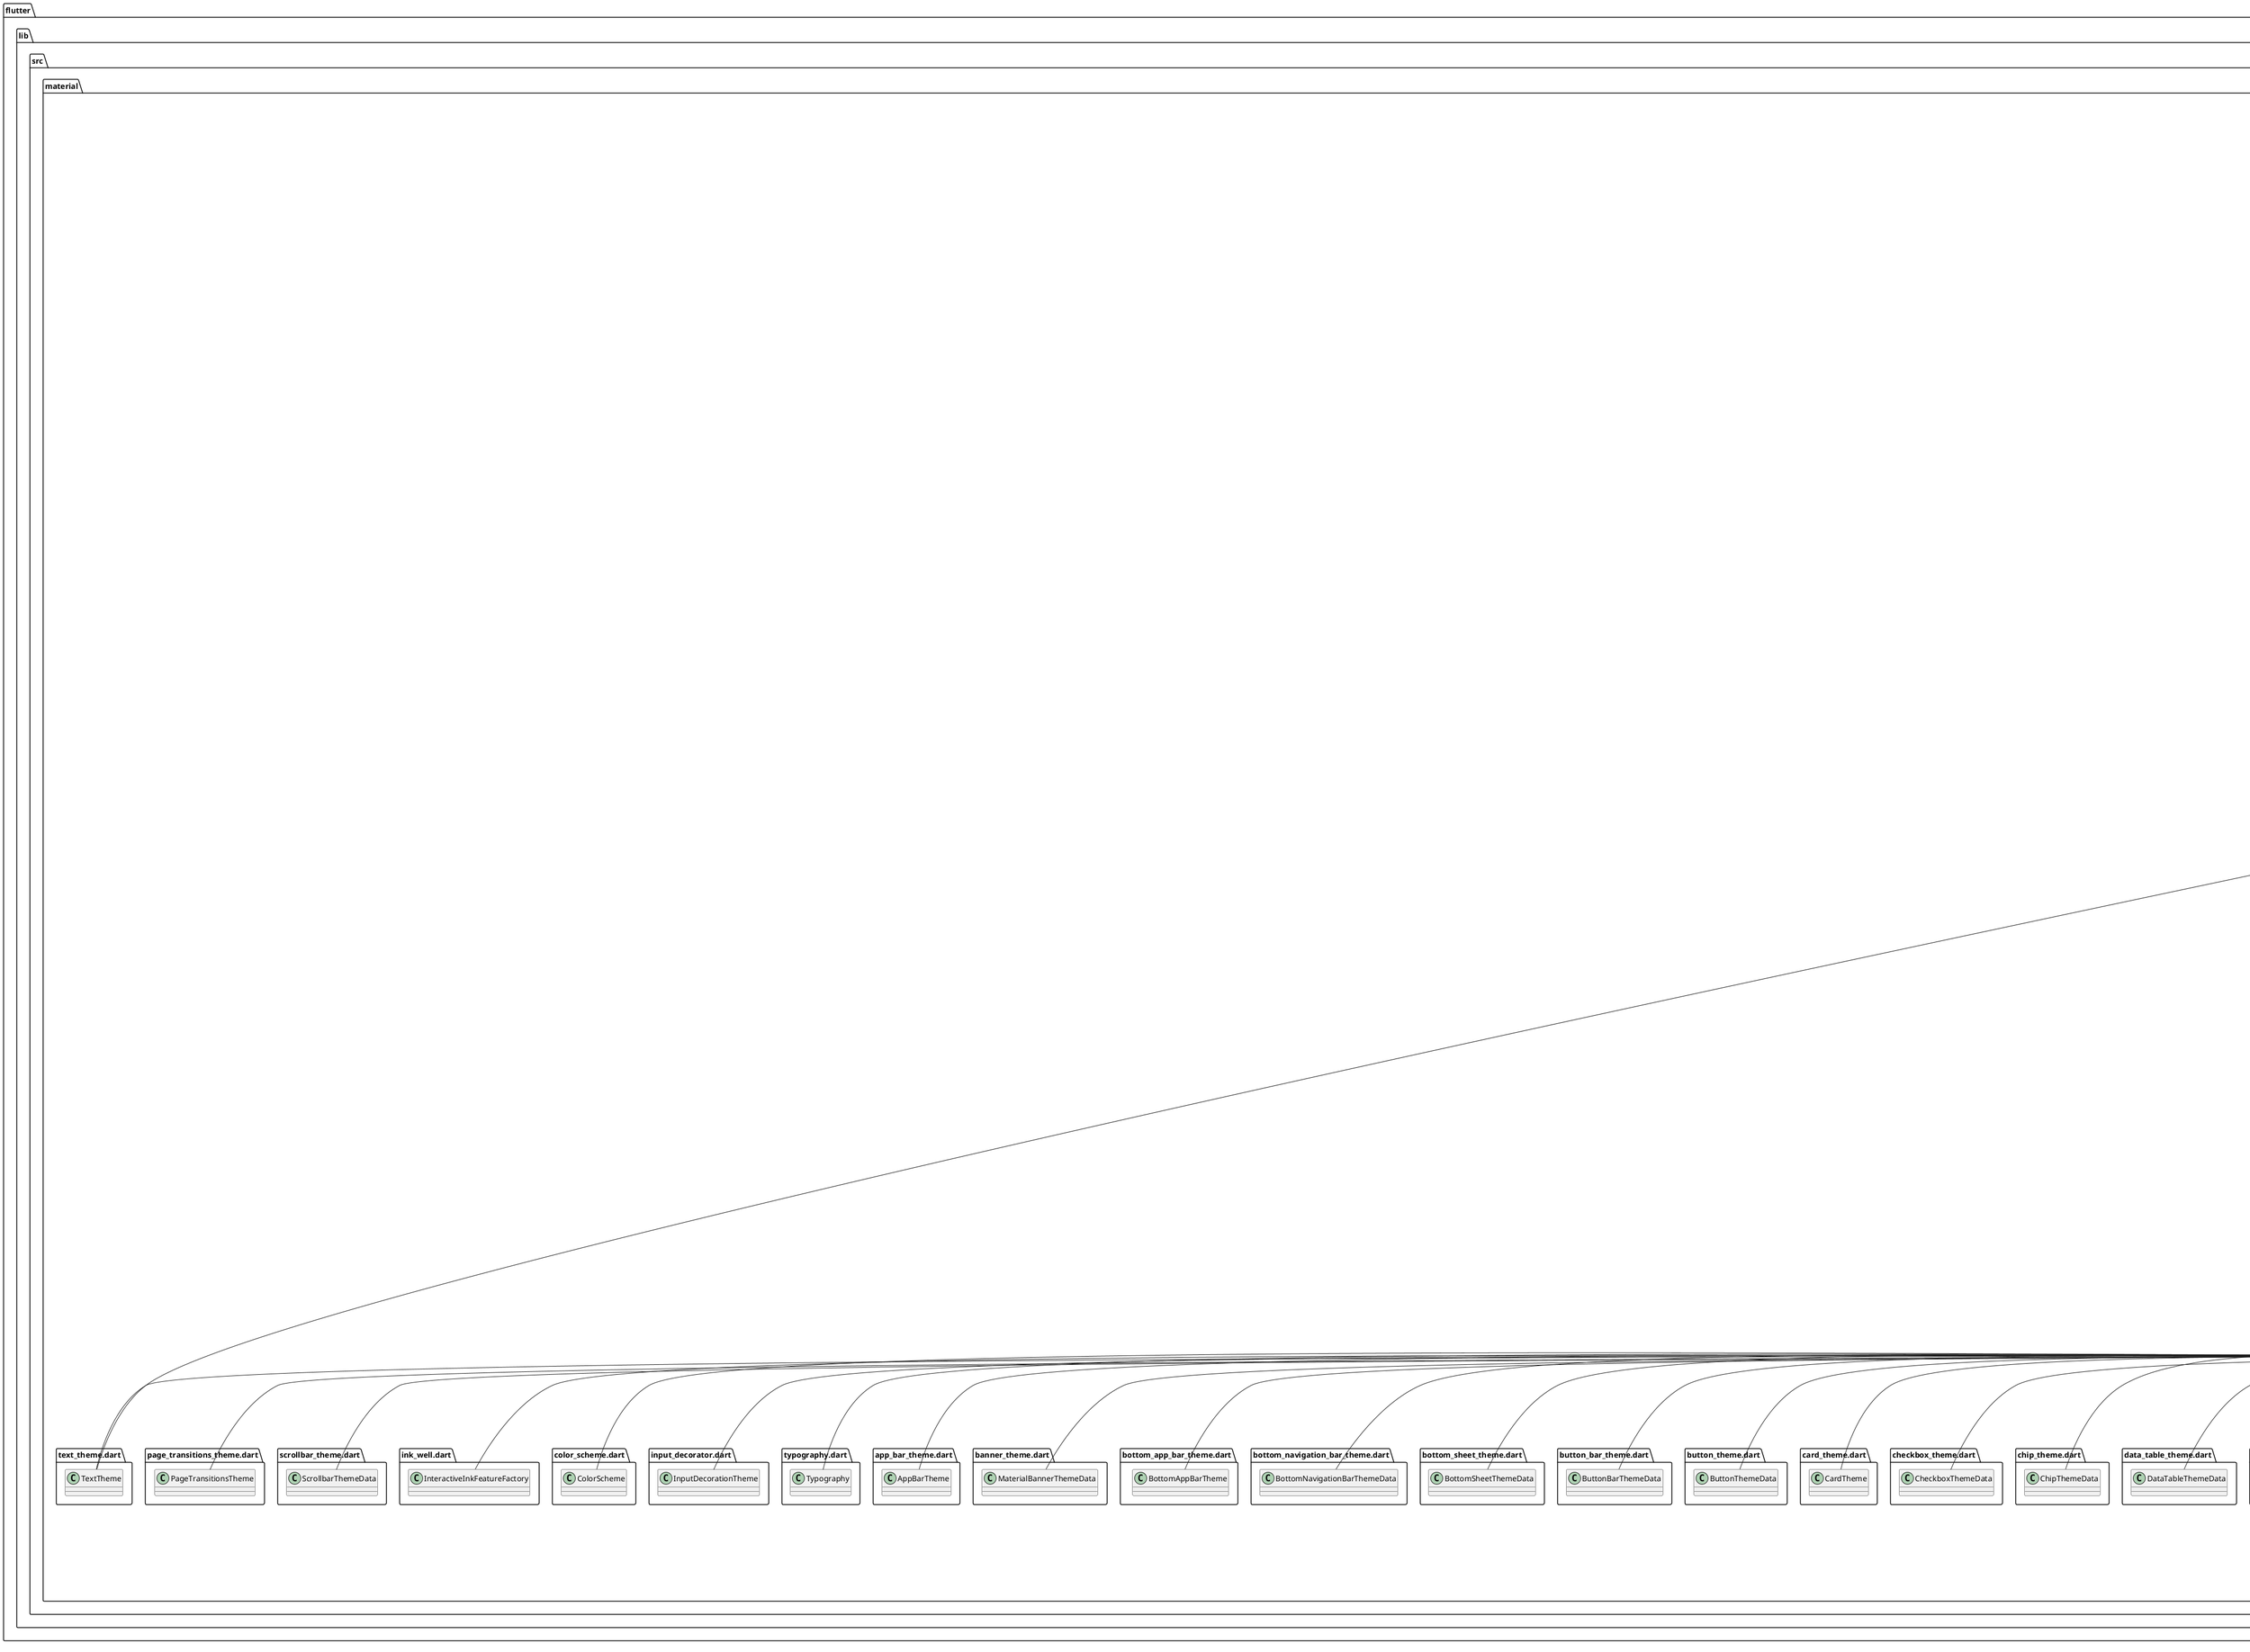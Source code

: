 @startuml
set namespaceSeparator ::

abstract class "flutter::lib::src::material::theme_data.dart::ThemeExtension" {
  +Object type
  +ThemeExtension<T> copyWith()
  +ThemeExtension<T> lerp()
}

class "flutter::lib::src::material::theme_data.dart::ThemeData" {
  +bool applyElevationOverlayColor
  +dynamic cupertinoOverrideTheme
  +Map<Object, ThemeExtension<dynamic>> extensions
  +InputDecorationTheme inputDecorationTheme
  +MaterialTapTargetSize materialTapTargetSize
  +PageTransitionsTheme pageTransitionsTheme
  +dynamic platform
  +ScrollbarThemeData scrollbarTheme
  +InteractiveInkFeatureFactory splashFactory
  +bool useMaterial3
  +VisualDensity visualDensity
  +dynamic backgroundColor
  +dynamic bottomAppBarColor
  +dynamic canvasColor
  +dynamic cardColor
  +ColorScheme colorScheme
  +dynamic dialogBackgroundColor
  +dynamic disabledColor
  +dynamic dividerColor
  +dynamic errorColor
  +dynamic focusColor
  +dynamic highlightColor
  +dynamic hintColor
  +dynamic hoverColor
  +dynamic indicatorColor
  +dynamic primaryColor
  +dynamic primaryColorDark
  +dynamic primaryColorLight
  +dynamic scaffoldBackgroundColor
  +dynamic secondaryHeaderColor
  +dynamic selectedRowColor
  +dynamic shadowColor
  +dynamic splashColor
  +dynamic toggleableActiveColor
  +dynamic unselectedWidgetColor
  +dynamic iconTheme
  +dynamic primaryIconTheme
  +TextTheme primaryTextTheme
  +TextTheme textTheme
  +Typography typography
  +AppBarTheme appBarTheme
  +MaterialBannerThemeData bannerTheme
  +BottomAppBarTheme bottomAppBarTheme
  +BottomNavigationBarThemeData bottomNavigationBarTheme
  +BottomSheetThemeData bottomSheetTheme
  +ButtonBarThemeData buttonBarTheme
  +ButtonThemeData buttonTheme
  +CardTheme cardTheme
  +CheckboxThemeData checkboxTheme
  +ChipThemeData chipTheme
  +DataTableThemeData dataTableTheme
  +DialogTheme dialogTheme
  +DividerThemeData dividerTheme
  +DrawerThemeData drawerTheme
  +ElevatedButtonThemeData elevatedButtonTheme
  +ExpansionTileThemeData expansionTileTheme
  +FloatingActionButtonThemeData floatingActionButtonTheme
  +ListTileThemeData listTileTheme
  +NavigationBarThemeData navigationBarTheme
  +NavigationRailThemeData navigationRailTheme
  +OutlinedButtonThemeData outlinedButtonTheme
  +PopupMenuThemeData popupMenuTheme
  +ProgressIndicatorThemeData progressIndicatorTheme
  +RadioThemeData radioTheme
  +SliderThemeData sliderTheme
  +SnackBarThemeData snackBarTheme
  +SwitchThemeData switchTheme
  +TabBarTheme tabBarTheme
  +TextButtonThemeData textButtonTheme
  +TextSelectionThemeData textSelectionTheme
  +TimePickerThemeData timePickerTheme
  +ToggleButtonsThemeData toggleButtonsTheme
  +TooltipThemeData tooltipTheme
  -dynamic _accentColor
  -dynamic _accentColorBrightness
  -TextTheme? _accentTextTheme
  -dynamic _accentIconTheme
  -dynamic _buttonColor
  -bool? _fixTextFieldOutlineLabel
  -dynamic _primaryColorBrightness
  +dynamic androidOverscrollIndicator
  {static} -int _localizedThemeDataCacheSize
  {static} -_FifoCache<_IdentityThemeDataCacheKey, ThemeData> _localizedThemeDataCache
  +dynamic brightness
  +dynamic accentColor
  +dynamic accentColorBrightness
  +TextTheme accentTextTheme
  +dynamic accentIconTheme
  +dynamic buttonColor
  +bool fixTextFieldOutlineLabel
  +dynamic primaryColorBrightness
  +int hashCode
  +T? extension()
  +ThemeData copyWith()
  {static} +ThemeData localize()
  {static} +dynamic estimateBrightnessForColor()
  {static} -Map<Object, ThemeExtension<dynamic>> _lerpThemeExtensions()
  {static} -Map<Object, ThemeExtension<dynamic>> _themeExtensionIterableToMap()
  {static} +ThemeData lerp()
  +bool ==()
  +void debugFillProperties()
}

"flutter::lib::src::material::theme_data.dart::ThemeData" o-- "flutter::lib::src::material::input_decorator.dart::InputDecorationTheme"
"flutter::lib::src::material::theme_data.dart::ThemeData" o-- "flutter::lib::src::material::theme_data.dart::MaterialTapTargetSize"
"flutter::lib::src::material::theme_data.dart::ThemeData" o-- "flutter::lib::src::material::page_transitions_theme.dart::PageTransitionsTheme"
"flutter::lib::src::material::theme_data.dart::ThemeData" o-- "flutter::lib::src::material::scrollbar_theme.dart::ScrollbarThemeData"
"flutter::lib::src::material::theme_data.dart::ThemeData" o-- "flutter::lib::src::material::ink_well.dart::InteractiveInkFeatureFactory"
"flutter::lib::src::material::theme_data.dart::ThemeData" o-- "flutter::lib::src::material::theme_data.dart::VisualDensity"
"flutter::lib::src::material::theme_data.dart::ThemeData" o-- "flutter::lib::src::material::color_scheme.dart::ColorScheme"
"flutter::lib::src::material::theme_data.dart::ThemeData" o-- "flutter::lib::src::material::text_theme.dart::TextTheme"
"flutter::lib::src::material::theme_data.dart::ThemeData" o-- "flutter::lib::src::material::typography.dart::Typography"
"flutter::lib::src::material::theme_data.dart::ThemeData" o-- "flutter::lib::src::material::app_bar_theme.dart::AppBarTheme"
"flutter::lib::src::material::theme_data.dart::ThemeData" o-- "flutter::lib::src::material::banner_theme.dart::MaterialBannerThemeData"
"flutter::lib::src::material::theme_data.dart::ThemeData" o-- "flutter::lib::src::material::bottom_app_bar_theme.dart::BottomAppBarTheme"
"flutter::lib::src::material::theme_data.dart::ThemeData" o-- "flutter::lib::src::material::bottom_navigation_bar_theme.dart::BottomNavigationBarThemeData"
"flutter::lib::src::material::theme_data.dart::ThemeData" o-- "flutter::lib::src::material::bottom_sheet_theme.dart::BottomSheetThemeData"
"flutter::lib::src::material::theme_data.dart::ThemeData" o-- "flutter::lib::src::material::button_bar_theme.dart::ButtonBarThemeData"
"flutter::lib::src::material::theme_data.dart::ThemeData" o-- "flutter::lib::src::material::button_theme.dart::ButtonThemeData"
"flutter::lib::src::material::theme_data.dart::ThemeData" o-- "flutter::lib::src::material::card_theme.dart::CardTheme"
"flutter::lib::src::material::theme_data.dart::ThemeData" o-- "flutter::lib::src::material::checkbox_theme.dart::CheckboxThemeData"
"flutter::lib::src::material::theme_data.dart::ThemeData" o-- "flutter::lib::src::material::chip_theme.dart::ChipThemeData"
"flutter::lib::src::material::theme_data.dart::ThemeData" o-- "flutter::lib::src::material::data_table_theme.dart::DataTableThemeData"
"flutter::lib::src::material::theme_data.dart::ThemeData" o-- "flutter::lib::src::material::dialog_theme.dart::DialogTheme"
"flutter::lib::src::material::theme_data.dart::ThemeData" o-- "flutter::lib::src::material::divider_theme.dart::DividerThemeData"
"flutter::lib::src::material::theme_data.dart::ThemeData" o-- "flutter::lib::src::material::drawer_theme.dart::DrawerThemeData"
"flutter::lib::src::material::theme_data.dart::ThemeData" o-- "flutter::lib::src::material::elevated_button_theme.dart::ElevatedButtonThemeData"
"flutter::lib::src::material::theme_data.dart::ThemeData" o-- "flutter::lib::src::material::expansion_tile_theme.dart::ExpansionTileThemeData"
"flutter::lib::src::material::theme_data.dart::ThemeData" o-- "flutter::lib::src::material::floating_action_button_theme.dart::FloatingActionButtonThemeData"
"flutter::lib::src::material::theme_data.dart::ThemeData" o-- "flutter::lib::src::material::list_tile_theme.dart::ListTileThemeData"
"flutter::lib::src::material::theme_data.dart::ThemeData" o-- "flutter::lib::src::material::navigation_bar_theme.dart::NavigationBarThemeData"
"flutter::lib::src::material::theme_data.dart::ThemeData" o-- "flutter::lib::src::material::navigation_rail_theme.dart::NavigationRailThemeData"
"flutter::lib::src::material::theme_data.dart::ThemeData" o-- "flutter::lib::src::material::outlined_button_theme.dart::OutlinedButtonThemeData"
"flutter::lib::src::material::theme_data.dart::ThemeData" o-- "flutter::lib::src::material::popup_menu_theme.dart::PopupMenuThemeData"
"flutter::lib::src::material::theme_data.dart::ThemeData" o-- "flutter::lib::src::material::progress_indicator_theme.dart::ProgressIndicatorThemeData"
"flutter::lib::src::material::theme_data.dart::ThemeData" o-- "flutter::lib::src::material::radio_theme.dart::RadioThemeData"
"flutter::lib::src::material::theme_data.dart::ThemeData" o-- "flutter::lib::src::material::slider_theme.dart::SliderThemeData"
"flutter::lib::src::material::theme_data.dart::ThemeData" o-- "flutter::lib::src::material::snack_bar_theme.dart::SnackBarThemeData"
"flutter::lib::src::material::theme_data.dart::ThemeData" o-- "flutter::lib::src::material::switch_theme.dart::SwitchThemeData"
"flutter::lib::src::material::theme_data.dart::ThemeData" o-- "flutter::lib::src::material::tab_bar_theme.dart::TabBarTheme"
"flutter::lib::src::material::theme_data.dart::ThemeData" o-- "flutter::lib::src::material::text_button_theme.dart::TextButtonThemeData"
"flutter::lib::src::material::theme_data.dart::ThemeData" o-- "flutter::lib::src::material::text_selection_theme.dart::TextSelectionThemeData"
"flutter::lib::src::material::theme_data.dart::ThemeData" o-- "flutter::lib::src::material::time_picker_theme.dart::TimePickerThemeData"
"flutter::lib::src::material::theme_data.dart::ThemeData" o-- "flutter::lib::src::material::toggle_buttons_theme.dart::ToggleButtonsThemeData"
"flutter::lib::src::material::theme_data.dart::ThemeData" o-- "flutter::lib::src::material::tooltip_theme.dart::TooltipThemeData"
"flutter::lib::src::material::theme_data.dart::ThemeData" o-- "flutter::lib::src::material::theme_data.dart::_FifoCache<_IdentityThemeDataCacheKey, ThemeData>"

class "flutter::lib::src::material::theme_data.dart::MaterialBasedCupertinoThemeData" {
  -ThemeData _materialTheme
  -dynamic _cupertinoOverrideTheme
  +dynamic brightness
  +dynamic primaryColor
  +dynamic primaryContrastingColor
  +dynamic scaffoldBackgroundColor
  +MaterialBasedCupertinoThemeData copyWith()
  +dynamic resolveFrom()
}

"flutter::lib::src::material::theme_data.dart::MaterialBasedCupertinoThemeData" o-- "flutter::lib::src::material::theme_data.dart::ThemeData"

class "flutter::lib::src::material::theme_data.dart::_IdentityThemeDataCacheKey" {
  +ThemeData baseTheme
  +TextTheme localTextGeometry
  +int hashCode
  +bool ==()
}

"flutter::lib::src::material::theme_data.dart::_IdentityThemeDataCacheKey" o-- "flutter::lib::src::material::theme_data.dart::ThemeData"
"flutter::lib::src::material::theme_data.dart::_IdentityThemeDataCacheKey" o-- "flutter::lib::src::material::text_theme.dart::TextTheme"

class "flutter::lib::src::material::theme_data.dart::_FifoCache" {
  -Map<K, V> _cache
  -int _maximumSize
  +V putIfAbsent()
}

class "flutter::lib::src::material::theme_data.dart::VisualDensity" {
  {static} +double minimumDensity
  {static} +double maximumDensity
  {static} +VisualDensity standard
  {static} +VisualDensity comfortable
  {static} +VisualDensity compact
  +double horizontal
  +double vertical
  {static} +VisualDensity adaptivePlatformDensity
  +dynamic baseSizeAdjustment
  +int hashCode
  +VisualDensity copyWith()
  {static} +VisualDensity lerp()
  +dynamic effectiveConstraints()
  +bool ==()
  +void debugFillProperties()
  +String toStringShort()
}

"flutter::lib::src::material::theme_data.dart::VisualDensity" o-- "flutter::lib::src::material::theme_data.dart::VisualDensity"

class "flutter::lib::src::material::theme_data.dart::MaterialTapTargetSize" {
  +int index
  {static} +List<MaterialTapTargetSize> values
  {static} +MaterialTapTargetSize padded
  {static} +MaterialTapTargetSize shrinkWrap
}

"flutter::lib::src::material::theme_data.dart::MaterialTapTargetSize" o-- "flutter::lib::src::material::theme_data.dart::MaterialTapTargetSize"
"dart::core::Enum" <|-- "flutter::lib::src::material::theme_data.dart::MaterialTapTargetSize"


@enduml